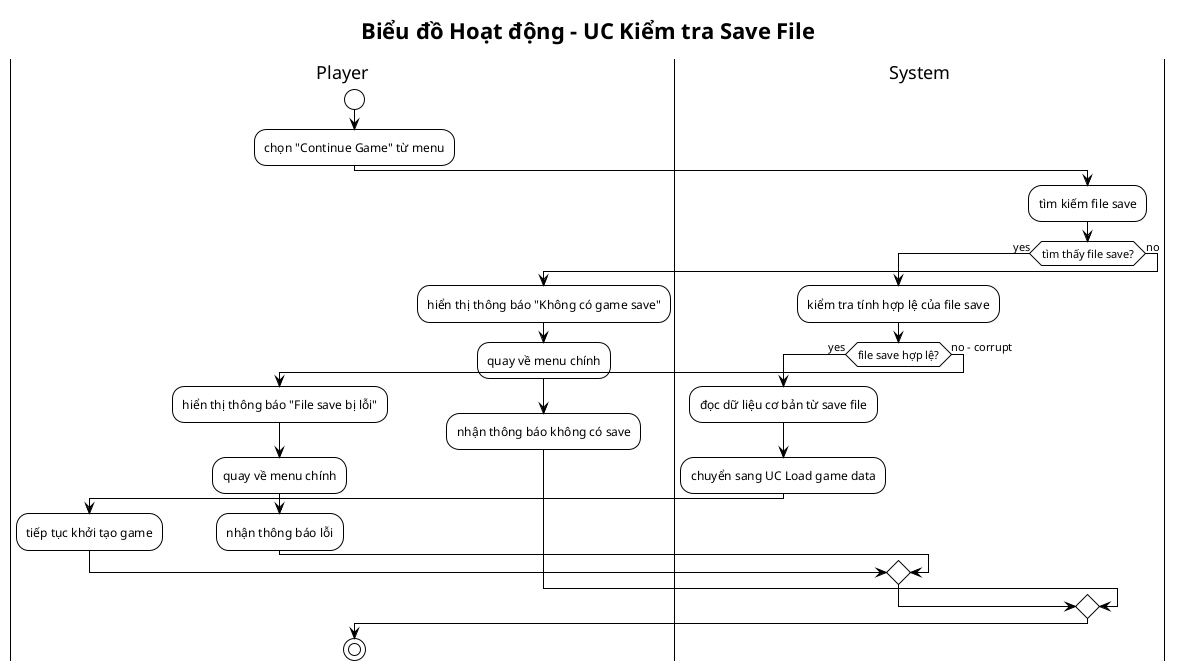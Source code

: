 @startuml Activity_UC1_Kiem_Tra_Save_File
!theme plain

title Biểu đồ Hoạt động - UC Kiểm tra Save File

|Player|
start
:chọn "Continue Game" từ menu;

|System|
:tìm kiếm file save;

if (tìm thấy file save?) then (yes)
  :kiểm tra tính hợp lệ của file save;
  
  if (file save hợp lệ?) then (yes)
    :đọc dữ liệu cơ bản từ save file;
    :chuyển sang UC Load game data;
    
    |Player|
    :tiếp tục khởi tạo game;
    
  else (no - corrupt)
    :hiển thị thông báo "File save bị lỗi";
    :quay về menu chính;
    
    |Player|
    :nhận thông báo lỗi;
  endif
  
else (no)
  :hiển thị thông báo "Không có game save";
  :quay về menu chính;
  
  |Player|
  :nhận thông báo không có save;
endif

stop

@enduml


